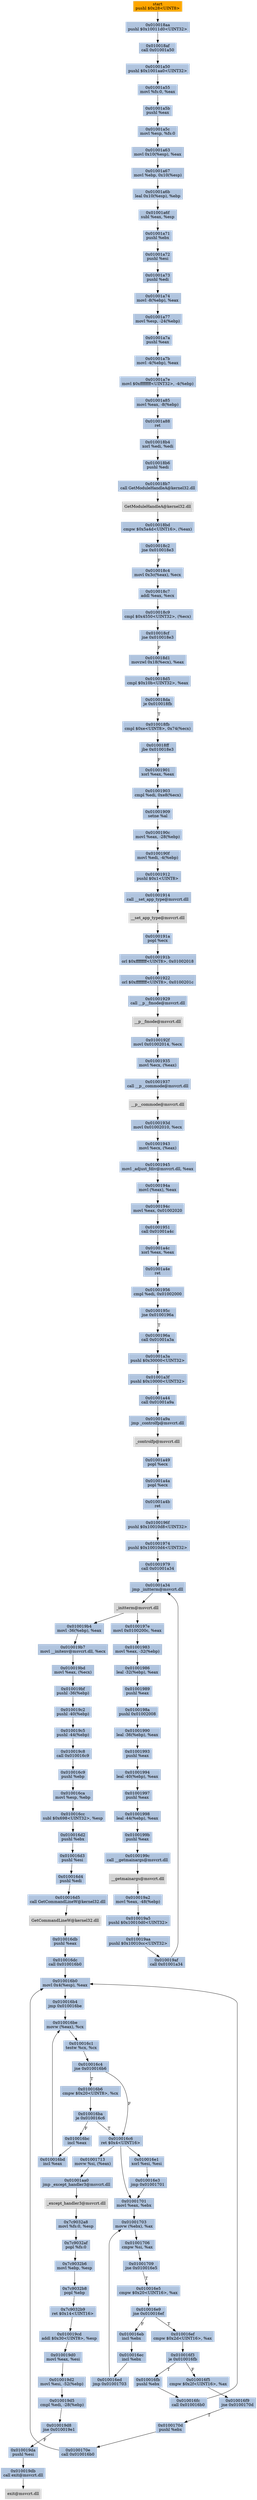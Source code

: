 digraph G {
node[shape=rectangle,style=filled,fillcolor=lightsteelblue,color=lightsteelblue]
bgcolor="transparent"
a0x010018a8pushl_0x28UINT8[label="start\npushl $0x28<UINT8>",color="lightgrey",fillcolor="orange"];
a0x010018aapushl_0x10011d0UINT32[label="0x010018aa\npushl $0x10011d0<UINT32>"];
a0x010018afcall_0x01001a50[label="0x010018af\ncall 0x01001a50"];
a0x01001a50pushl_0x1001aa0UINT32[label="0x01001a50\npushl $0x1001aa0<UINT32>"];
a0x01001a55movl_fs_0_eax[label="0x01001a55\nmovl %fs:0, %eax"];
a0x01001a5bpushl_eax[label="0x01001a5b\npushl %eax"];
a0x01001a5cmovl_esp_fs_0[label="0x01001a5c\nmovl %esp, %fs:0"];
a0x01001a63movl_0x10esp__eax[label="0x01001a63\nmovl 0x10(%esp), %eax"];
a0x01001a67movl_ebp_0x10esp_[label="0x01001a67\nmovl %ebp, 0x10(%esp)"];
a0x01001a6bleal_0x10esp__ebp[label="0x01001a6b\nleal 0x10(%esp), %ebp"];
a0x01001a6fsubl_eax_esp[label="0x01001a6f\nsubl %eax, %esp"];
a0x01001a71pushl_ebx[label="0x01001a71\npushl %ebx"];
a0x01001a72pushl_esi[label="0x01001a72\npushl %esi"];
a0x01001a73pushl_edi[label="0x01001a73\npushl %edi"];
a0x01001a74movl__8ebp__eax[label="0x01001a74\nmovl -8(%ebp), %eax"];
a0x01001a77movl_esp__24ebp_[label="0x01001a77\nmovl %esp, -24(%ebp)"];
a0x01001a7apushl_eax[label="0x01001a7a\npushl %eax"];
a0x01001a7bmovl__4ebp__eax[label="0x01001a7b\nmovl -4(%ebp), %eax"];
a0x01001a7emovl_0xffffffffUINT32__4ebp_[label="0x01001a7e\nmovl $0xffffffff<UINT32>, -4(%ebp)"];
a0x01001a85movl_eax__8ebp_[label="0x01001a85\nmovl %eax, -8(%ebp)"];
a0x01001a88ret[label="0x01001a88\nret"];
a0x010018b4xorl_edi_edi[label="0x010018b4\nxorl %edi, %edi"];
a0x010018b6pushl_edi[label="0x010018b6\npushl %edi"];
a0x010018b7call_GetModuleHandleA_kernel32_dll[label="0x010018b7\ncall GetModuleHandleA@kernel32.dll"];
GetModuleHandleA_kernel32_dll[label="GetModuleHandleA@kernel32.dll",color="lightgrey",fillcolor="lightgrey"];
a0x010018bdcmpw_0x5a4dUINT16_eax_[label="0x010018bd\ncmpw $0x5a4d<UINT16>, (%eax)"];
a0x010018c2jne_0x010018e3[label="0x010018c2\njne 0x010018e3"];
a0x010018c4movl_0x3ceax__ecx[label="0x010018c4\nmovl 0x3c(%eax), %ecx"];
a0x010018c7addl_eax_ecx[label="0x010018c7\naddl %eax, %ecx"];
a0x010018c9cmpl_0x4550UINT32_ecx_[label="0x010018c9\ncmpl $0x4550<UINT32>, (%ecx)"];
a0x010018cfjne_0x010018e3[label="0x010018cf\njne 0x010018e3"];
a0x010018d1movzwl_0x18ecx__eax[label="0x010018d1\nmovzwl 0x18(%ecx), %eax"];
a0x010018d5cmpl_0x10bUINT32_eax[label="0x010018d5\ncmpl $0x10b<UINT32>, %eax"];
a0x010018daje_0x010018fb[label="0x010018da\nje 0x010018fb"];
a0x010018fbcmpl_0xeUINT8_0x74ecx_[label="0x010018fb\ncmpl $0xe<UINT8>, 0x74(%ecx)"];
a0x010018ffjbe_0x010018e3[label="0x010018ff\njbe 0x010018e3"];
a0x01001901xorl_eax_eax[label="0x01001901\nxorl %eax, %eax"];
a0x01001903cmpl_edi_0xe8ecx_[label="0x01001903\ncmpl %edi, 0xe8(%ecx)"];
a0x01001909setne_al[label="0x01001909\nsetne %al"];
a0x0100190cmovl_eax__28ebp_[label="0x0100190c\nmovl %eax, -28(%ebp)"];
a0x0100190fmovl_edi__4ebp_[label="0x0100190f\nmovl %edi, -4(%ebp)"];
a0x01001912pushl_0x1UINT8[label="0x01001912\npushl $0x1<UINT8>"];
a0x01001914call___set_app_type_msvcrt_dll[label="0x01001914\ncall __set_app_type@msvcrt.dll"];
a__set_app_type_msvcrt_dll[label="__set_app_type@msvcrt.dll",color="lightgrey",fillcolor="lightgrey"];
a0x0100191apopl_ecx[label="0x0100191a\npopl %ecx"];
a0x0100191borl_0xffffffffUINT8_0x01002018[label="0x0100191b\norl $0xffffffff<UINT8>, 0x01002018"];
a0x01001922orl_0xffffffffUINT8_0x0100201c[label="0x01001922\norl $0xffffffff<UINT8>, 0x0100201c"];
a0x01001929call___p__fmode_msvcrt_dll[label="0x01001929\ncall __p__fmode@msvcrt.dll"];
a__p__fmode_msvcrt_dll[label="__p__fmode@msvcrt.dll",color="lightgrey",fillcolor="lightgrey"];
a0x0100192fmovl_0x01002014_ecx[label="0x0100192f\nmovl 0x01002014, %ecx"];
a0x01001935movl_ecx_eax_[label="0x01001935\nmovl %ecx, (%eax)"];
a0x01001937call___p__commode_msvcrt_dll[label="0x01001937\ncall __p__commode@msvcrt.dll"];
a__p__commode_msvcrt_dll[label="__p__commode@msvcrt.dll",color="lightgrey",fillcolor="lightgrey"];
a0x0100193dmovl_0x01002010_ecx[label="0x0100193d\nmovl 0x01002010, %ecx"];
a0x01001943movl_ecx_eax_[label="0x01001943\nmovl %ecx, (%eax)"];
a0x01001945movl__adjust_fdiv_msvcrt_dll_eax[label="0x01001945\nmovl _adjust_fdiv@msvcrt.dll, %eax"];
a0x0100194amovl_eax__eax[label="0x0100194a\nmovl (%eax), %eax"];
a0x0100194cmovl_eax_0x01002020[label="0x0100194c\nmovl %eax, 0x01002020"];
a0x01001951call_0x01001a4c[label="0x01001951\ncall 0x01001a4c"];
a0x01001a4cxorl_eax_eax[label="0x01001a4c\nxorl %eax, %eax"];
a0x01001a4eret[label="0x01001a4e\nret"];
a0x01001956cmpl_edi_0x01002000[label="0x01001956\ncmpl %edi, 0x01002000"];
a0x0100195cjne_0x0100196a[label="0x0100195c\njne 0x0100196a"];
a0x0100196acall_0x01001a3a[label="0x0100196a\ncall 0x01001a3a"];
a0x01001a3apushl_0x30000UINT32[label="0x01001a3a\npushl $0x30000<UINT32>"];
a0x01001a3fpushl_0x10000UINT32[label="0x01001a3f\npushl $0x10000<UINT32>"];
a0x01001a44call_0x01001a9a[label="0x01001a44\ncall 0x01001a9a"];
a0x01001a9ajmp__controlfp_msvcrt_dll[label="0x01001a9a\njmp _controlfp@msvcrt.dll"];
a_controlfp_msvcrt_dll[label="_controlfp@msvcrt.dll",color="lightgrey",fillcolor="lightgrey"];
a0x01001a49popl_ecx[label="0x01001a49\npopl %ecx"];
a0x01001a4apopl_ecx[label="0x01001a4a\npopl %ecx"];
a0x01001a4bret[label="0x01001a4b\nret"];
a0x0100196fpushl_0x10010d8UINT32[label="0x0100196f\npushl $0x10010d8<UINT32>"];
a0x01001974pushl_0x10010d4UINT32[label="0x01001974\npushl $0x10010d4<UINT32>"];
a0x01001979call_0x01001a34[label="0x01001979\ncall 0x01001a34"];
a0x01001a34jmp__initterm_msvcrt_dll[label="0x01001a34\njmp _initterm@msvcrt.dll"];
a_initterm_msvcrt_dll[label="_initterm@msvcrt.dll",color="lightgrey",fillcolor="lightgrey"];
a0x0100197emovl_0x0100200c_eax[label="0x0100197e\nmovl 0x0100200c, %eax"];
a0x01001983movl_eax__32ebp_[label="0x01001983\nmovl %eax, -32(%ebp)"];
a0x01001986leal__32ebp__eax[label="0x01001986\nleal -32(%ebp), %eax"];
a0x01001989pushl_eax[label="0x01001989\npushl %eax"];
a0x0100198apushl_0x01002008[label="0x0100198a\npushl 0x01002008"];
a0x01001990leal__36ebp__eax[label="0x01001990\nleal -36(%ebp), %eax"];
a0x01001993pushl_eax[label="0x01001993\npushl %eax"];
a0x01001994leal__40ebp__eax[label="0x01001994\nleal -40(%ebp), %eax"];
a0x01001997pushl_eax[label="0x01001997\npushl %eax"];
a0x01001998leal__44ebp__eax[label="0x01001998\nleal -44(%ebp), %eax"];
a0x0100199bpushl_eax[label="0x0100199b\npushl %eax"];
a0x0100199ccall___getmainargs_msvcrt_dll[label="0x0100199c\ncall __getmainargs@msvcrt.dll"];
a__getmainargs_msvcrt_dll[label="__getmainargs@msvcrt.dll",color="lightgrey",fillcolor="lightgrey"];
a0x010019a2movl_eax__48ebp_[label="0x010019a2\nmovl %eax, -48(%ebp)"];
a0x010019a5pushl_0x10010d0UINT32[label="0x010019a5\npushl $0x10010d0<UINT32>"];
a0x010019aapushl_0x10010ccUINT32[label="0x010019aa\npushl $0x10010cc<UINT32>"];
a0x010019afcall_0x01001a34[label="0x010019af\ncall 0x01001a34"];
a0x010019b4movl__36ebp__eax[label="0x010019b4\nmovl -36(%ebp), %eax"];
a0x010019b7movl___initenv_msvcrt_dll_ecx[label="0x010019b7\nmovl __initenv@msvcrt.dll, %ecx"];
a0x010019bdmovl_eax_ecx_[label="0x010019bd\nmovl %eax, (%ecx)"];
a0x010019bfpushl__36ebp_[label="0x010019bf\npushl -36(%ebp)"];
a0x010019c2pushl__40ebp_[label="0x010019c2\npushl -40(%ebp)"];
a0x010019c5pushl__44ebp_[label="0x010019c5\npushl -44(%ebp)"];
a0x010019c8call_0x010016c9[label="0x010019c8\ncall 0x010016c9"];
a0x010016c9pushl_ebp[label="0x010016c9\npushl %ebp"];
a0x010016camovl_esp_ebp[label="0x010016ca\nmovl %esp, %ebp"];
a0x010016ccsubl_0x698UINT32_esp[label="0x010016cc\nsubl $0x698<UINT32>, %esp"];
a0x010016d2pushl_ebx[label="0x010016d2\npushl %ebx"];
a0x010016d3pushl_esi[label="0x010016d3\npushl %esi"];
a0x010016d4pushl_edi[label="0x010016d4\npushl %edi"];
a0x010016d5call_GetCommandLineW_kernel32_dll[label="0x010016d5\ncall GetCommandLineW@kernel32.dll"];
GetCommandLineW_kernel32_dll[label="GetCommandLineW@kernel32.dll",color="lightgrey",fillcolor="lightgrey"];
a0x010016dbpushl_eax[label="0x010016db\npushl %eax"];
a0x010016dccall_0x010016b0[label="0x010016dc\ncall 0x010016b0"];
a0x010016b0movl_0x4esp__eax[label="0x010016b0\nmovl 0x4(%esp), %eax"];
a0x010016b4jmp_0x010016be[label="0x010016b4\njmp 0x010016be"];
a0x010016bemovw_eax__cx[label="0x010016be\nmovw (%eax), %cx"];
a0x010016c1testw_cx_cx[label="0x010016c1\ntestw %cx, %cx"];
a0x010016c4jne_0x010016b6[label="0x010016c4\njne 0x010016b6"];
a0x010016b6cmpw_0x20UINT8_cx[label="0x010016b6\ncmpw $0x20<UINT8>, %cx"];
a0x010016baje_0x010016c6[label="0x010016ba\nje 0x010016c6"];
a0x010016bcincl_eax[label="0x010016bc\nincl %eax"];
a0x010016bdincl_eax[label="0x010016bd\nincl %eax"];
a0x010016c6ret_0x4UINT16[label="0x010016c6\nret $0x4<UINT16>"];
a0x010016e1xorl_esi_esi[label="0x010016e1\nxorl %esi, %esi"];
a0x010016e3jmp_0x01001701[label="0x010016e3\njmp 0x01001701"];
a0x01001701movl_eax_ebx[label="0x01001701\nmovl %eax, %ebx"];
a0x01001703movw_ebx__ax[label="0x01001703\nmovw (%ebx), %ax"];
a0x01001706cmpw_si_ax[label="0x01001706\ncmpw %si, %ax"];
a0x01001709jne_0x010016e5[label="0x01001709\njne 0x010016e5"];
a0x010016e5cmpw_0x20UINT16_ax[label="0x010016e5\ncmpw $0x20<UINT16>, %ax"];
a0x010016e9jne_0x010016ef[label="0x010016e9\njne 0x010016ef"];
a0x010016ebincl_ebx[label="0x010016eb\nincl %ebx"];
a0x010016ecincl_ebx[label="0x010016ec\nincl %ebx"];
a0x010016edjmp_0x01001703[label="0x010016ed\njmp 0x01001703"];
a0x010016efcmpw_0x2dUINT16_ax[label="0x010016ef\ncmpw $0x2d<UINT16>, %ax"];
a0x010016f3je_0x010016fb[label="0x010016f3\nje 0x010016fb"];
a0x010016fbpushl_ebx[label="0x010016fb\npushl %ebx"];
a0x010016fccall_0x010016b0[label="0x010016fc\ncall 0x010016b0"];
a0x010016f5cmpw_0x2fUINT16_ax[label="0x010016f5\ncmpw $0x2f<UINT16>, %ax"];
a0x010016f9jne_0x0100170d[label="0x010016f9\njne 0x0100170d"];
a0x0100170dpushl_ebx[label="0x0100170d\npushl %ebx"];
a0x0100170ecall_0x010016b0[label="0x0100170e\ncall 0x010016b0"];
a0x01001713movw_si_eax_[label="0x01001713\nmovw %si, (%eax)"];
a0x01001aa0jmp__except_handler3_msvcrt_dll[label="0x01001aa0\njmp _except_handler3@msvcrt.dll"];
a_except_handler3_msvcrt_dll[label="_except_handler3@msvcrt.dll",color="lightgrey",fillcolor="lightgrey"];
a0x7c9032a8movl_fs_0_esp[label="0x7c9032a8\nmovl %fs:0, %esp"];
a0x7c9032afpopl_fs_0[label="0x7c9032af\npopl %fs:0"];
a0x7c9032b6movl_ebp_esp[label="0x7c9032b6\nmovl %ebp, %esp"];
a0x7c9032b8popl_ebp[label="0x7c9032b8\npopl %ebp"];
a0x7c9032b9ret_0x14UINT16[label="0x7c9032b9\nret $0x14<UINT16>"];
a0x010019cdaddl_0x30UINT8_esp[label="0x010019cd\naddl $0x30<UINT8>, %esp"];
a0x010019d0movl_eax_esi[label="0x010019d0\nmovl %eax, %esi"];
a0x010019d2movl_esi__52ebp_[label="0x010019d2\nmovl %esi, -52(%ebp)"];
a0x010019d5cmpl_edi__28ebp_[label="0x010019d5\ncmpl %edi, -28(%ebp)"];
a0x010019d8jne_0x010019e1[label="0x010019d8\njne 0x010019e1"];
a0x010019dapushl_esi[label="0x010019da\npushl %esi"];
a0x010019dbcall_exit_msvcrt_dll[label="0x010019db\ncall exit@msvcrt.dll"];
exit_msvcrt_dll[label="exit@msvcrt.dll",color="lightgrey",fillcolor="lightgrey"];
a0x010018a8pushl_0x28UINT8 -> a0x010018aapushl_0x10011d0UINT32 [color="#000000"];
a0x010018aapushl_0x10011d0UINT32 -> a0x010018afcall_0x01001a50 [color="#000000"];
a0x010018afcall_0x01001a50 -> a0x01001a50pushl_0x1001aa0UINT32 [color="#000000"];
a0x01001a50pushl_0x1001aa0UINT32 -> a0x01001a55movl_fs_0_eax [color="#000000"];
a0x01001a55movl_fs_0_eax -> a0x01001a5bpushl_eax [color="#000000"];
a0x01001a5bpushl_eax -> a0x01001a5cmovl_esp_fs_0 [color="#000000"];
a0x01001a5cmovl_esp_fs_0 -> a0x01001a63movl_0x10esp__eax [color="#000000"];
a0x01001a63movl_0x10esp__eax -> a0x01001a67movl_ebp_0x10esp_ [color="#000000"];
a0x01001a67movl_ebp_0x10esp_ -> a0x01001a6bleal_0x10esp__ebp [color="#000000"];
a0x01001a6bleal_0x10esp__ebp -> a0x01001a6fsubl_eax_esp [color="#000000"];
a0x01001a6fsubl_eax_esp -> a0x01001a71pushl_ebx [color="#000000"];
a0x01001a71pushl_ebx -> a0x01001a72pushl_esi [color="#000000"];
a0x01001a72pushl_esi -> a0x01001a73pushl_edi [color="#000000"];
a0x01001a73pushl_edi -> a0x01001a74movl__8ebp__eax [color="#000000"];
a0x01001a74movl__8ebp__eax -> a0x01001a77movl_esp__24ebp_ [color="#000000"];
a0x01001a77movl_esp__24ebp_ -> a0x01001a7apushl_eax [color="#000000"];
a0x01001a7apushl_eax -> a0x01001a7bmovl__4ebp__eax [color="#000000"];
a0x01001a7bmovl__4ebp__eax -> a0x01001a7emovl_0xffffffffUINT32__4ebp_ [color="#000000"];
a0x01001a7emovl_0xffffffffUINT32__4ebp_ -> a0x01001a85movl_eax__8ebp_ [color="#000000"];
a0x01001a85movl_eax__8ebp_ -> a0x01001a88ret [color="#000000"];
a0x01001a88ret -> a0x010018b4xorl_edi_edi [color="#000000"];
a0x010018b4xorl_edi_edi -> a0x010018b6pushl_edi [color="#000000"];
a0x010018b6pushl_edi -> a0x010018b7call_GetModuleHandleA_kernel32_dll [color="#000000"];
a0x010018b7call_GetModuleHandleA_kernel32_dll -> GetModuleHandleA_kernel32_dll [color="#000000"];
GetModuleHandleA_kernel32_dll -> a0x010018bdcmpw_0x5a4dUINT16_eax_ [color="#000000"];
a0x010018bdcmpw_0x5a4dUINT16_eax_ -> a0x010018c2jne_0x010018e3 [color="#000000"];
a0x010018c2jne_0x010018e3 -> a0x010018c4movl_0x3ceax__ecx [color="#000000",label="F"];
a0x010018c4movl_0x3ceax__ecx -> a0x010018c7addl_eax_ecx [color="#000000"];
a0x010018c7addl_eax_ecx -> a0x010018c9cmpl_0x4550UINT32_ecx_ [color="#000000"];
a0x010018c9cmpl_0x4550UINT32_ecx_ -> a0x010018cfjne_0x010018e3 [color="#000000"];
a0x010018cfjne_0x010018e3 -> a0x010018d1movzwl_0x18ecx__eax [color="#000000",label="F"];
a0x010018d1movzwl_0x18ecx__eax -> a0x010018d5cmpl_0x10bUINT32_eax [color="#000000"];
a0x010018d5cmpl_0x10bUINT32_eax -> a0x010018daje_0x010018fb [color="#000000"];
a0x010018daje_0x010018fb -> a0x010018fbcmpl_0xeUINT8_0x74ecx_ [color="#000000",label="T"];
a0x010018fbcmpl_0xeUINT8_0x74ecx_ -> a0x010018ffjbe_0x010018e3 [color="#000000"];
a0x010018ffjbe_0x010018e3 -> a0x01001901xorl_eax_eax [color="#000000",label="F"];
a0x01001901xorl_eax_eax -> a0x01001903cmpl_edi_0xe8ecx_ [color="#000000"];
a0x01001903cmpl_edi_0xe8ecx_ -> a0x01001909setne_al [color="#000000"];
a0x01001909setne_al -> a0x0100190cmovl_eax__28ebp_ [color="#000000"];
a0x0100190cmovl_eax__28ebp_ -> a0x0100190fmovl_edi__4ebp_ [color="#000000"];
a0x0100190fmovl_edi__4ebp_ -> a0x01001912pushl_0x1UINT8 [color="#000000"];
a0x01001912pushl_0x1UINT8 -> a0x01001914call___set_app_type_msvcrt_dll [color="#000000"];
a0x01001914call___set_app_type_msvcrt_dll -> a__set_app_type_msvcrt_dll [color="#000000"];
a__set_app_type_msvcrt_dll -> a0x0100191apopl_ecx [color="#000000"];
a0x0100191apopl_ecx -> a0x0100191borl_0xffffffffUINT8_0x01002018 [color="#000000"];
a0x0100191borl_0xffffffffUINT8_0x01002018 -> a0x01001922orl_0xffffffffUINT8_0x0100201c [color="#000000"];
a0x01001922orl_0xffffffffUINT8_0x0100201c -> a0x01001929call___p__fmode_msvcrt_dll [color="#000000"];
a0x01001929call___p__fmode_msvcrt_dll -> a__p__fmode_msvcrt_dll [color="#000000"];
a__p__fmode_msvcrt_dll -> a0x0100192fmovl_0x01002014_ecx [color="#000000"];
a0x0100192fmovl_0x01002014_ecx -> a0x01001935movl_ecx_eax_ [color="#000000"];
a0x01001935movl_ecx_eax_ -> a0x01001937call___p__commode_msvcrt_dll [color="#000000"];
a0x01001937call___p__commode_msvcrt_dll -> a__p__commode_msvcrt_dll [color="#000000"];
a__p__commode_msvcrt_dll -> a0x0100193dmovl_0x01002010_ecx [color="#000000"];
a0x0100193dmovl_0x01002010_ecx -> a0x01001943movl_ecx_eax_ [color="#000000"];
a0x01001943movl_ecx_eax_ -> a0x01001945movl__adjust_fdiv_msvcrt_dll_eax [color="#000000"];
a0x01001945movl__adjust_fdiv_msvcrt_dll_eax -> a0x0100194amovl_eax__eax [color="#000000"];
a0x0100194amovl_eax__eax -> a0x0100194cmovl_eax_0x01002020 [color="#000000"];
a0x0100194cmovl_eax_0x01002020 -> a0x01001951call_0x01001a4c [color="#000000"];
a0x01001951call_0x01001a4c -> a0x01001a4cxorl_eax_eax [color="#000000"];
a0x01001a4cxorl_eax_eax -> a0x01001a4eret [color="#000000"];
a0x01001a4eret -> a0x01001956cmpl_edi_0x01002000 [color="#000000"];
a0x01001956cmpl_edi_0x01002000 -> a0x0100195cjne_0x0100196a [color="#000000"];
a0x0100195cjne_0x0100196a -> a0x0100196acall_0x01001a3a [color="#000000",label="T"];
a0x0100196acall_0x01001a3a -> a0x01001a3apushl_0x30000UINT32 [color="#000000"];
a0x01001a3apushl_0x30000UINT32 -> a0x01001a3fpushl_0x10000UINT32 [color="#000000"];
a0x01001a3fpushl_0x10000UINT32 -> a0x01001a44call_0x01001a9a [color="#000000"];
a0x01001a44call_0x01001a9a -> a0x01001a9ajmp__controlfp_msvcrt_dll [color="#000000"];
a0x01001a9ajmp__controlfp_msvcrt_dll -> a_controlfp_msvcrt_dll [color="#000000"];
a_controlfp_msvcrt_dll -> a0x01001a49popl_ecx [color="#000000"];
a0x01001a49popl_ecx -> a0x01001a4apopl_ecx [color="#000000"];
a0x01001a4apopl_ecx -> a0x01001a4bret [color="#000000"];
a0x01001a4bret -> a0x0100196fpushl_0x10010d8UINT32 [color="#000000"];
a0x0100196fpushl_0x10010d8UINT32 -> a0x01001974pushl_0x10010d4UINT32 [color="#000000"];
a0x01001974pushl_0x10010d4UINT32 -> a0x01001979call_0x01001a34 [color="#000000"];
a0x01001979call_0x01001a34 -> a0x01001a34jmp__initterm_msvcrt_dll [color="#000000"];
a0x01001a34jmp__initterm_msvcrt_dll -> a_initterm_msvcrt_dll [color="#000000"];
a_initterm_msvcrt_dll -> a0x0100197emovl_0x0100200c_eax [color="#000000"];
a0x0100197emovl_0x0100200c_eax -> a0x01001983movl_eax__32ebp_ [color="#000000"];
a0x01001983movl_eax__32ebp_ -> a0x01001986leal__32ebp__eax [color="#000000"];
a0x01001986leal__32ebp__eax -> a0x01001989pushl_eax [color="#000000"];
a0x01001989pushl_eax -> a0x0100198apushl_0x01002008 [color="#000000"];
a0x0100198apushl_0x01002008 -> a0x01001990leal__36ebp__eax [color="#000000"];
a0x01001990leal__36ebp__eax -> a0x01001993pushl_eax [color="#000000"];
a0x01001993pushl_eax -> a0x01001994leal__40ebp__eax [color="#000000"];
a0x01001994leal__40ebp__eax -> a0x01001997pushl_eax [color="#000000"];
a0x01001997pushl_eax -> a0x01001998leal__44ebp__eax [color="#000000"];
a0x01001998leal__44ebp__eax -> a0x0100199bpushl_eax [color="#000000"];
a0x0100199bpushl_eax -> a0x0100199ccall___getmainargs_msvcrt_dll [color="#000000"];
a0x0100199ccall___getmainargs_msvcrt_dll -> a__getmainargs_msvcrt_dll [color="#000000"];
a__getmainargs_msvcrt_dll -> a0x010019a2movl_eax__48ebp_ [color="#000000"];
a0x010019a2movl_eax__48ebp_ -> a0x010019a5pushl_0x10010d0UINT32 [color="#000000"];
a0x010019a5pushl_0x10010d0UINT32 -> a0x010019aapushl_0x10010ccUINT32 [color="#000000"];
a0x010019aapushl_0x10010ccUINT32 -> a0x010019afcall_0x01001a34 [color="#000000"];
a0x010019afcall_0x01001a34 -> a0x01001a34jmp__initterm_msvcrt_dll [color="#000000"];
a_initterm_msvcrt_dll -> a0x010019b4movl__36ebp__eax [color="#000000"];
a0x010019b4movl__36ebp__eax -> a0x010019b7movl___initenv_msvcrt_dll_ecx [color="#000000"];
a0x010019b7movl___initenv_msvcrt_dll_ecx -> a0x010019bdmovl_eax_ecx_ [color="#000000"];
a0x010019bdmovl_eax_ecx_ -> a0x010019bfpushl__36ebp_ [color="#000000"];
a0x010019bfpushl__36ebp_ -> a0x010019c2pushl__40ebp_ [color="#000000"];
a0x010019c2pushl__40ebp_ -> a0x010019c5pushl__44ebp_ [color="#000000"];
a0x010019c5pushl__44ebp_ -> a0x010019c8call_0x010016c9 [color="#000000"];
a0x010019c8call_0x010016c9 -> a0x010016c9pushl_ebp [color="#000000"];
a0x010016c9pushl_ebp -> a0x010016camovl_esp_ebp [color="#000000"];
a0x010016camovl_esp_ebp -> a0x010016ccsubl_0x698UINT32_esp [color="#000000"];
a0x010016ccsubl_0x698UINT32_esp -> a0x010016d2pushl_ebx [color="#000000"];
a0x010016d2pushl_ebx -> a0x010016d3pushl_esi [color="#000000"];
a0x010016d3pushl_esi -> a0x010016d4pushl_edi [color="#000000"];
a0x010016d4pushl_edi -> a0x010016d5call_GetCommandLineW_kernel32_dll [color="#000000"];
a0x010016d5call_GetCommandLineW_kernel32_dll -> GetCommandLineW_kernel32_dll [color="#000000"];
GetCommandLineW_kernel32_dll -> a0x010016dbpushl_eax [color="#000000"];
a0x010016dbpushl_eax -> a0x010016dccall_0x010016b0 [color="#000000"];
a0x010016dccall_0x010016b0 -> a0x010016b0movl_0x4esp__eax [color="#000000"];
a0x010016b0movl_0x4esp__eax -> a0x010016b4jmp_0x010016be [color="#000000"];
a0x010016b4jmp_0x010016be -> a0x010016bemovw_eax__cx [color="#000000"];
a0x010016bemovw_eax__cx -> a0x010016c1testw_cx_cx [color="#000000"];
a0x010016c1testw_cx_cx -> a0x010016c4jne_0x010016b6 [color="#000000"];
a0x010016c4jne_0x010016b6 -> a0x010016b6cmpw_0x20UINT8_cx [color="#000000",label="T"];
a0x010016b6cmpw_0x20UINT8_cx -> a0x010016baje_0x010016c6 [color="#000000"];
a0x010016baje_0x010016c6 -> a0x010016bcincl_eax [color="#000000",label="F"];
a0x010016bcincl_eax -> a0x010016bdincl_eax [color="#000000"];
a0x010016bdincl_eax -> a0x010016bemovw_eax__cx [color="#000000"];
a0x010016baje_0x010016c6 -> a0x010016c6ret_0x4UINT16 [color="#000000",label="T"];
a0x010016c6ret_0x4UINT16 -> a0x010016e1xorl_esi_esi [color="#000000"];
a0x010016e1xorl_esi_esi -> a0x010016e3jmp_0x01001701 [color="#000000"];
a0x010016e3jmp_0x01001701 -> a0x01001701movl_eax_ebx [color="#000000"];
a0x01001701movl_eax_ebx -> a0x01001703movw_ebx__ax [color="#000000"];
a0x01001703movw_ebx__ax -> a0x01001706cmpw_si_ax [color="#000000"];
a0x01001706cmpw_si_ax -> a0x01001709jne_0x010016e5 [color="#000000"];
a0x01001709jne_0x010016e5 -> a0x010016e5cmpw_0x20UINT16_ax [color="#000000",label="T"];
a0x010016e5cmpw_0x20UINT16_ax -> a0x010016e9jne_0x010016ef [color="#000000"];
a0x010016e9jne_0x010016ef -> a0x010016ebincl_ebx [color="#000000",label="F"];
a0x010016ebincl_ebx -> a0x010016ecincl_ebx [color="#000000"];
a0x010016ecincl_ebx -> a0x010016edjmp_0x01001703 [color="#000000"];
a0x010016edjmp_0x01001703 -> a0x01001703movw_ebx__ax [color="#000000"];
a0x010016e9jne_0x010016ef -> a0x010016efcmpw_0x2dUINT16_ax [color="#000000",label="T"];
a0x010016efcmpw_0x2dUINT16_ax -> a0x010016f3je_0x010016fb [color="#000000"];
a0x010016f3je_0x010016fb -> a0x010016fbpushl_ebx [color="#000000",label="T"];
a0x010016fbpushl_ebx -> a0x010016fccall_0x010016b0 [color="#000000"];
a0x010016fccall_0x010016b0 -> a0x010016b0movl_0x4esp__eax [color="#000000"];
a0x010016c6ret_0x4UINT16 -> a0x01001701movl_eax_ebx [color="#000000"];
a0x010016f3je_0x010016fb -> a0x010016f5cmpw_0x2fUINT16_ax [color="#000000",label="F"];
a0x010016f5cmpw_0x2fUINT16_ax -> a0x010016f9jne_0x0100170d [color="#000000"];
a0x010016f9jne_0x0100170d -> a0x0100170dpushl_ebx [color="#000000",label="T"];
a0x0100170dpushl_ebx -> a0x0100170ecall_0x010016b0 [color="#000000"];
a0x0100170ecall_0x010016b0 -> a0x010016b0movl_0x4esp__eax [color="#000000"];
a0x010016c4jne_0x010016b6 -> a0x010016c6ret_0x4UINT16 [color="#000000",label="F"];
a0x010016c6ret_0x4UINT16 -> a0x01001713movw_si_eax_ [color="#000000"];
a0x01001713movw_si_eax_ -> a0x01001aa0jmp__except_handler3_msvcrt_dll [color="#000000"];
a0x01001aa0jmp__except_handler3_msvcrt_dll -> a_except_handler3_msvcrt_dll [color="#000000"];
a_except_handler3_msvcrt_dll -> a0x7c9032a8movl_fs_0_esp [color="#000000"];
a0x7c9032a8movl_fs_0_esp -> a0x7c9032afpopl_fs_0 [color="#000000"];
a0x7c9032afpopl_fs_0 -> a0x7c9032b6movl_ebp_esp [color="#000000"];
a0x7c9032b6movl_ebp_esp -> a0x7c9032b8popl_ebp [color="#000000"];
a0x7c9032b8popl_ebp -> a0x7c9032b9ret_0x14UINT16 [color="#000000"];
a0x7c9032b9ret_0x14UINT16 -> a0x010019cdaddl_0x30UINT8_esp [color="#000000"];
a0x010019cdaddl_0x30UINT8_esp -> a0x010019d0movl_eax_esi [color="#000000"];
a0x010019d0movl_eax_esi -> a0x010019d2movl_esi__52ebp_ [color="#000000"];
a0x010019d2movl_esi__52ebp_ -> a0x010019d5cmpl_edi__28ebp_ [color="#000000"];
a0x010019d5cmpl_edi__28ebp_ -> a0x010019d8jne_0x010019e1 [color="#000000"];
a0x010019d8jne_0x010019e1 -> a0x010019dapushl_esi [color="#000000",label="F"];
a0x010019dapushl_esi -> a0x010019dbcall_exit_msvcrt_dll [color="#000000"];
a0x010019dbcall_exit_msvcrt_dll -> exit_msvcrt_dll [color="#000000"];
}

